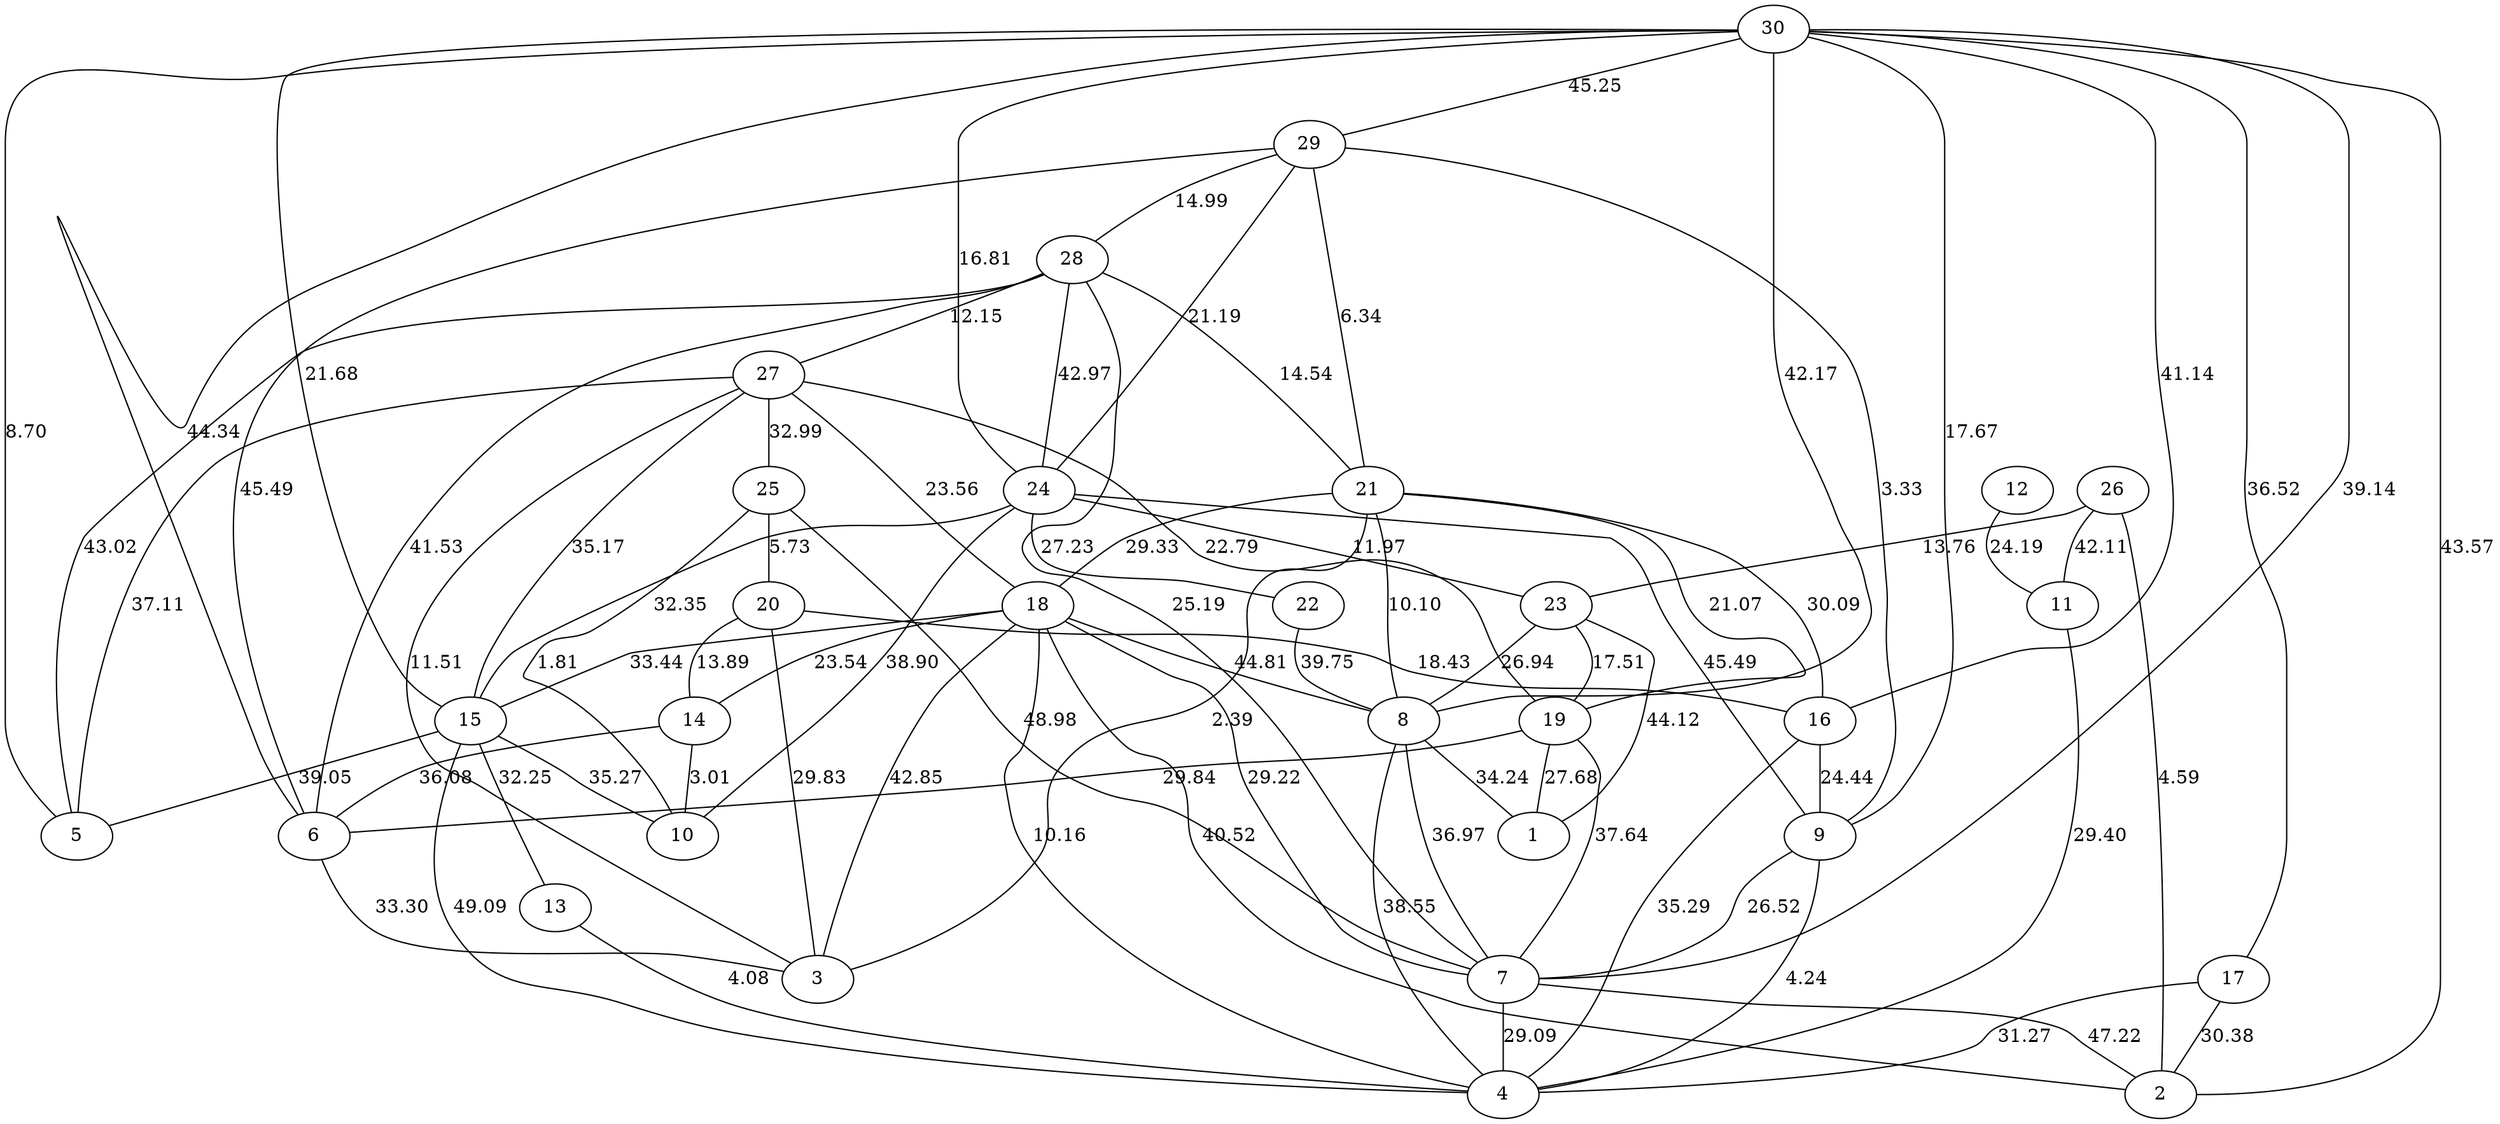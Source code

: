 graph {
8--1[label=34.24]
19--1[label=27.68]
23--1[label=44.12]
7--2[label=47.22]
17--2[label=30.38]
18--2[label=40.52]
26--2[label=4.59]
30--2[label=43.57]
6--3[label=33.30]
18--3[label=42.85]
20--3[label=29.83]
21--3[label=2.39]
27--3[label=11.51]
7--4[label=29.09]
8--4[label=38.55]
9--4[label=4.24]
11--4[label=29.40]
13--4[label=4.08]
15--4[label=49.09]
16--4[label=35.29]
17--4[label=31.27]
18--4[label=10.16]
15--5[label=39.05]
27--5[label=37.11]
28--5[label=43.02]
30--5[label=8.70]
14--6[label=36.08]
19--6[label=29.84]
28--6[label=41.53]
29--6[label=45.49]
30--6[label=44.34]
8--7[label=36.97]
9--7[label=26.52]
18--7[label=29.22]
19--7[label=37.64]
25--7[label=48.98]
28--7[label=25.19]
30--7[label=39.14]
18--8[label=44.81]
21--8[label=10.10]
22--8[label=39.75]
23--8[label=26.94]
30--8[label=42.17]
16--9[label=24.44]
24--9[label=45.49]
29--9[label=3.33]
30--9[label=17.67]
14--10[label=3.01]
15--10[label=35.27]
24--10[label=38.90]
25--10[label=1.81]
12--11[label=24.19]
26--11[label=42.11]
15--13[label=32.25]
18--14[label=23.54]
20--14[label=13.89]
18--15[label=33.44]
24--15[label=32.35]
27--15[label=35.17]
30--15[label=21.68]
20--16[label=18.43]
21--16[label=30.09]
30--16[label=41.14]
30--17[label=36.52]
21--18[label=29.33]
27--18[label=23.56]
21--19[label=21.07]
23--19[label=17.51]
27--19[label=22.79]
25--20[label=5.73]
28--21[label=14.54]
29--21[label=6.34]
24--22[label=27.23]
24--23[label=11.97]
26--23[label=13.76]
28--24[label=42.97]
29--24[label=21.19]
30--24[label=16.81]
27--25[label=32.99]
28--27[label=12.15]
29--28[label=14.99]
30--29[label=45.25]
}
